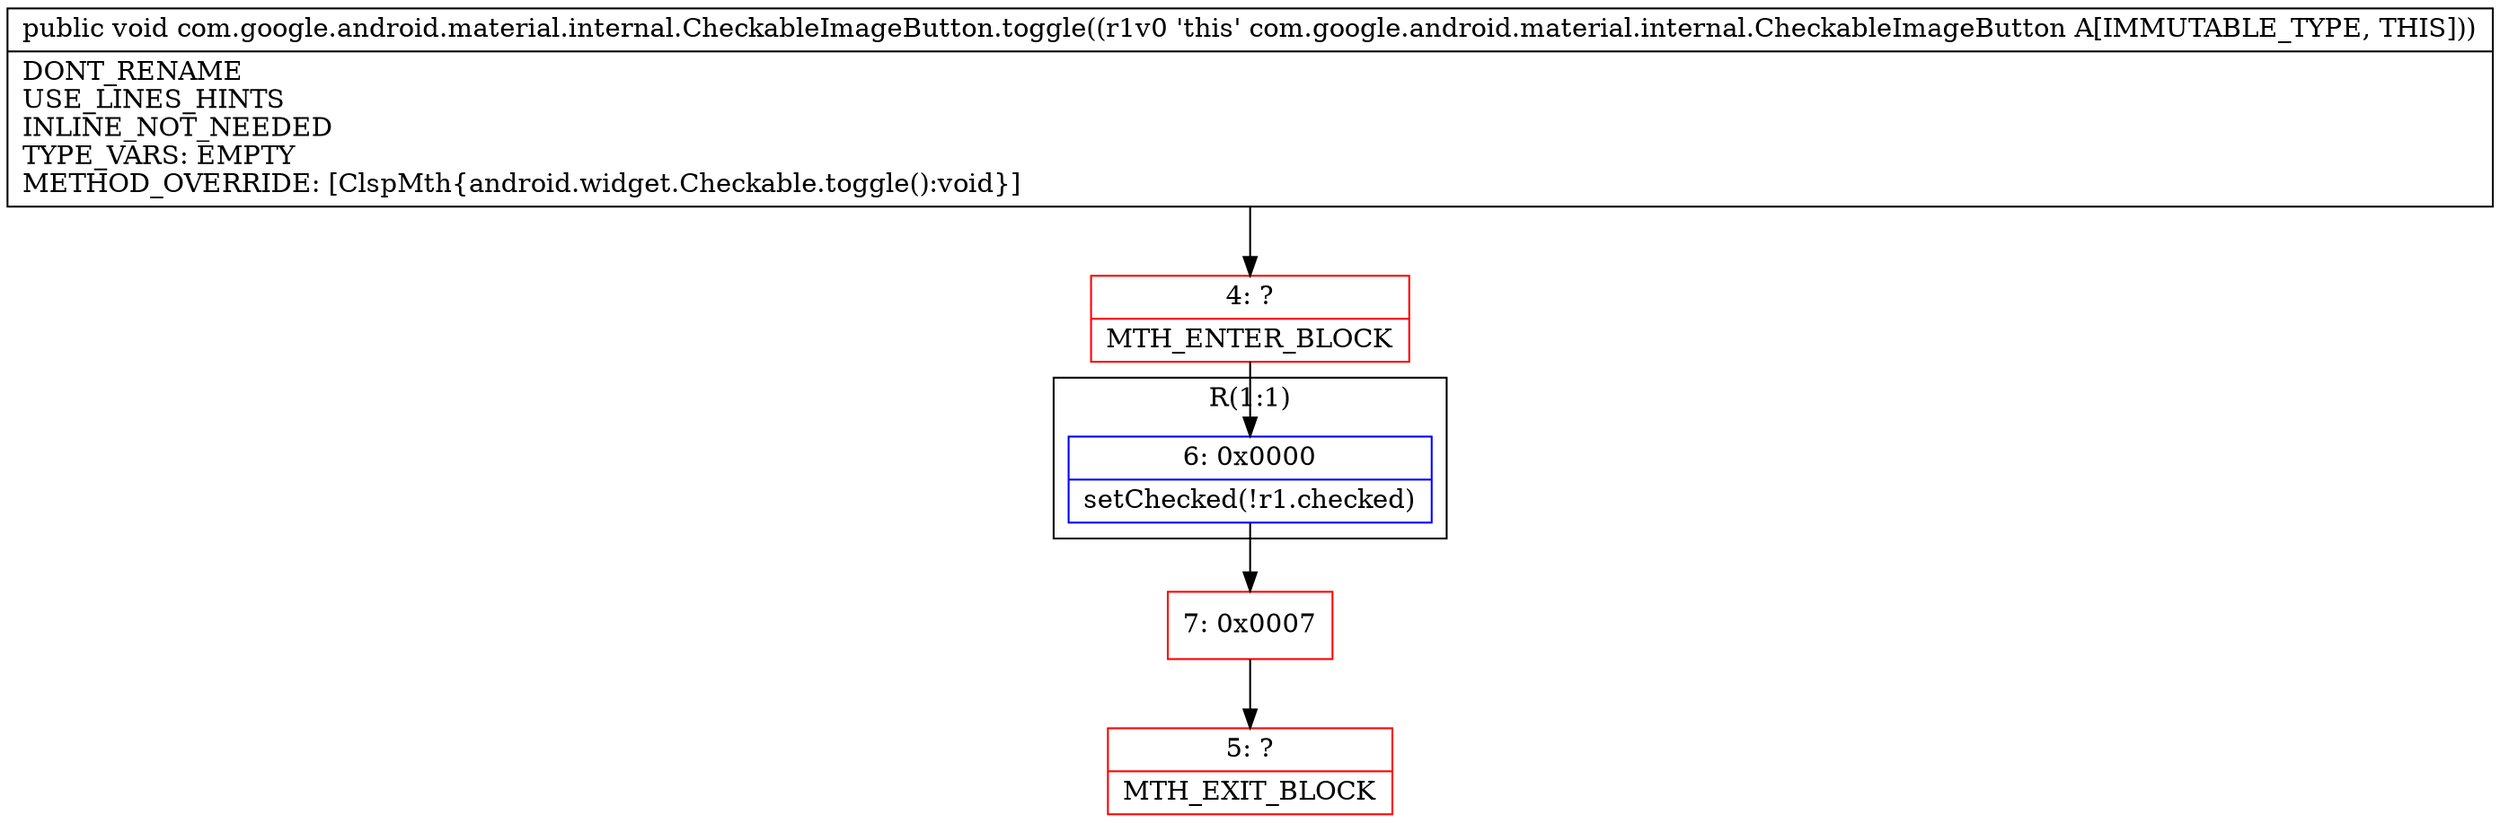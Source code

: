 digraph "CFG forcom.google.android.material.internal.CheckableImageButton.toggle()V" {
subgraph cluster_Region_1559944544 {
label = "R(1:1)";
node [shape=record,color=blue];
Node_6 [shape=record,label="{6\:\ 0x0000|setChecked(!r1.checked)\l}"];
}
Node_4 [shape=record,color=red,label="{4\:\ ?|MTH_ENTER_BLOCK\l}"];
Node_7 [shape=record,color=red,label="{7\:\ 0x0007}"];
Node_5 [shape=record,color=red,label="{5\:\ ?|MTH_EXIT_BLOCK\l}"];
MethodNode[shape=record,label="{public void com.google.android.material.internal.CheckableImageButton.toggle((r1v0 'this' com.google.android.material.internal.CheckableImageButton A[IMMUTABLE_TYPE, THIS]))  | DONT_RENAME\lUSE_LINES_HINTS\lINLINE_NOT_NEEDED\lTYPE_VARS: EMPTY\lMETHOD_OVERRIDE: [ClspMth\{android.widget.Checkable.toggle():void\}]\l}"];
MethodNode -> Node_4;Node_6 -> Node_7;
Node_4 -> Node_6;
Node_7 -> Node_5;
}


